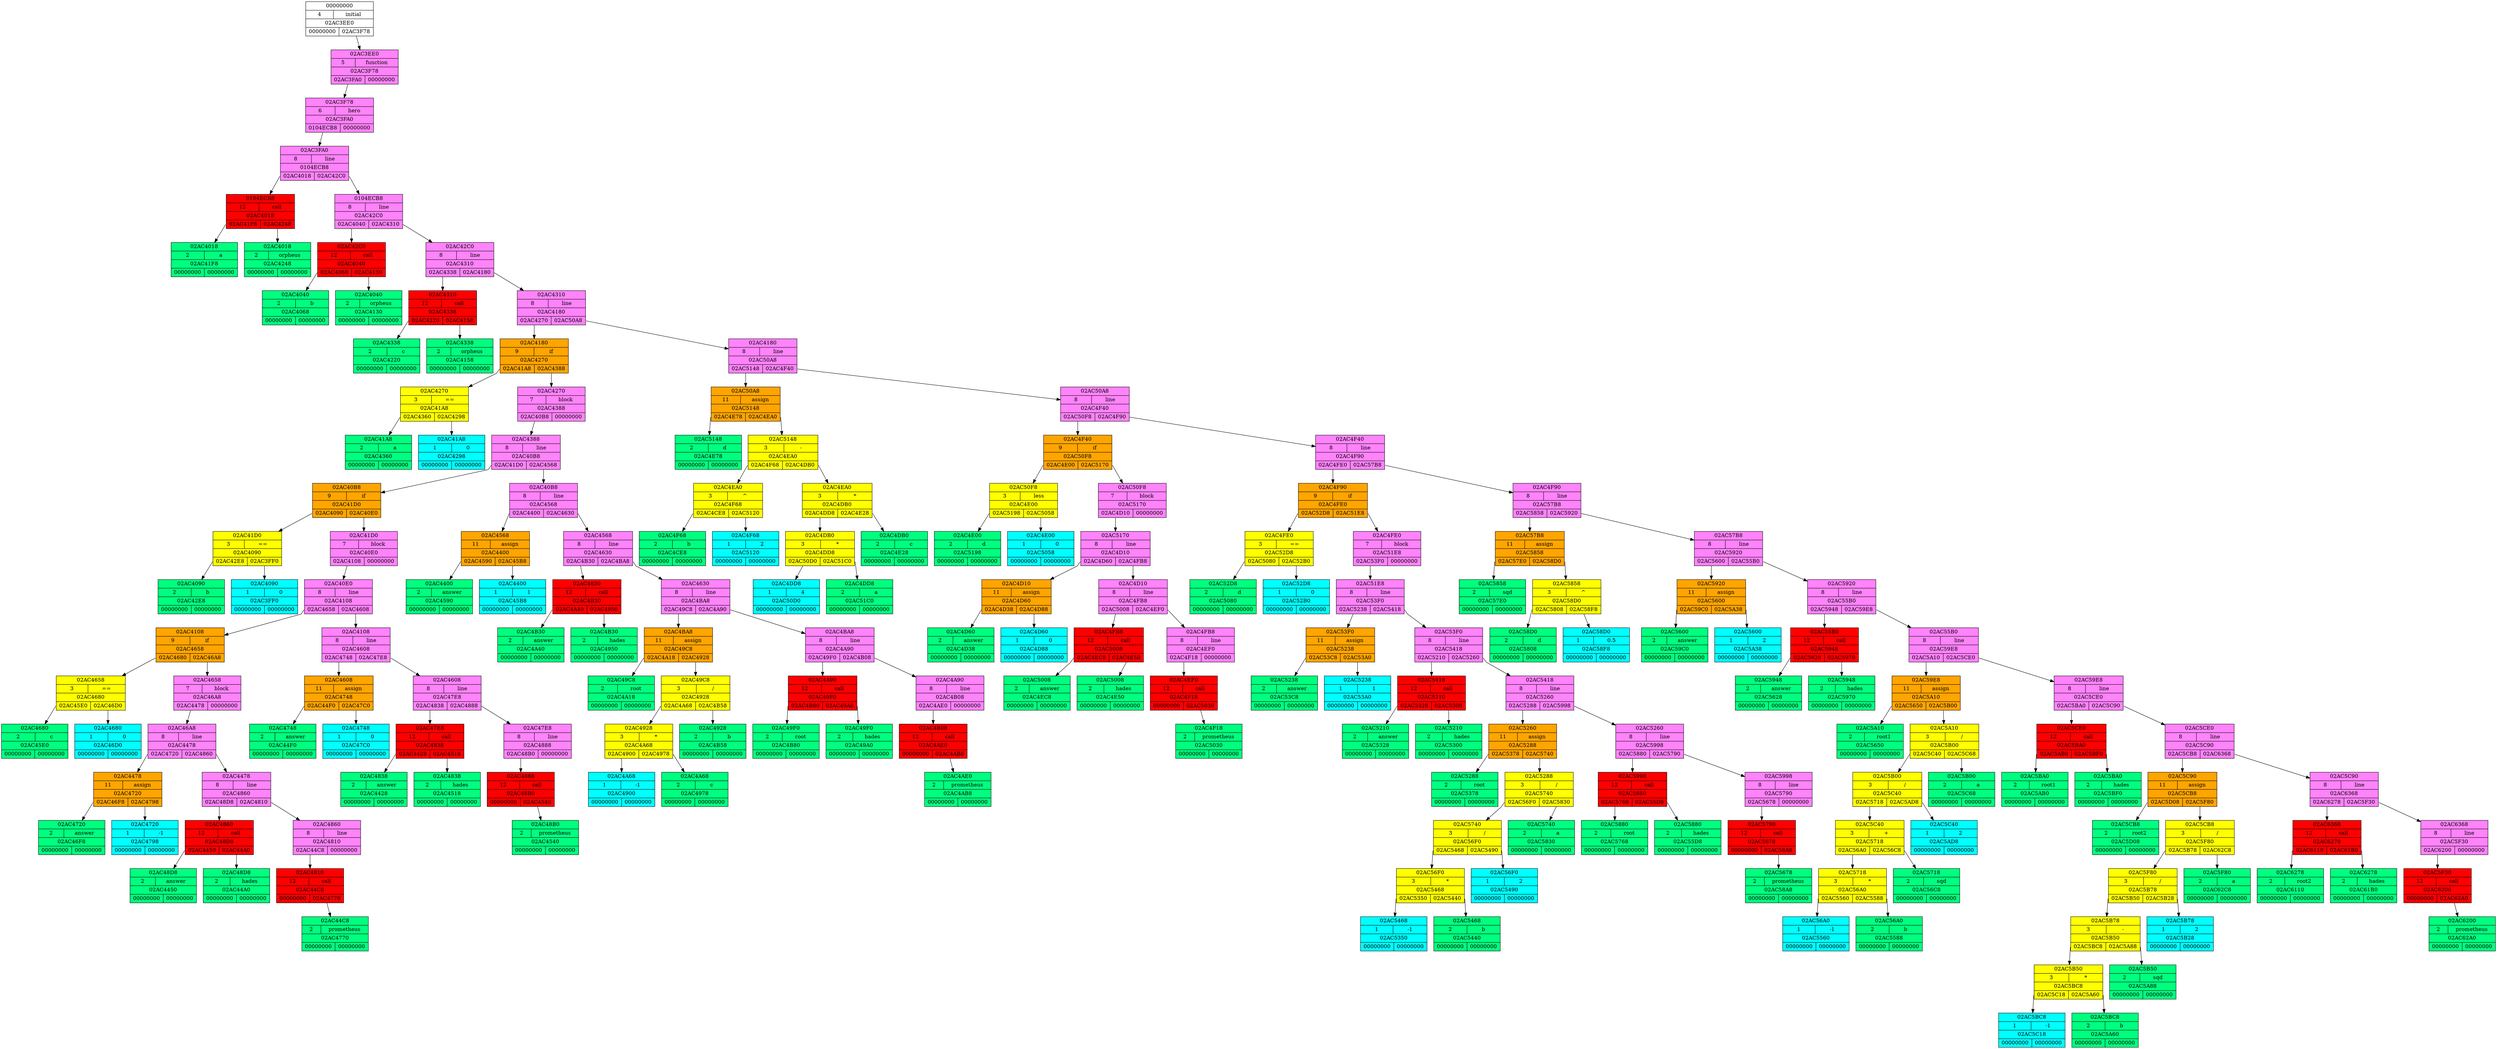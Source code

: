 digraph ge
{
 splines = "polyline";
44842720 [shape = record, style = filled, fillcolor = "white", label = "{00000000 | { 4 | initial }| 02AC3EE0 | {<l> 00000000 | <r> 02AC3F78 }} "];
l44842720[shape = none, label = ""];
 44842720:<l> -> l44842720[style = "invis"];
44842720:<r> -> 44842872 ;
44842872 [shape = record, style = filled, fillcolor = "orchid1", label = "{02AC3EE0 | { 5 | function }| 02AC3F78 | {<l> 02AC3FA0 | <r> 00000000 }} "];
r44842872[shape = none, label = ""];
 44842872:<r> -> r44842872[style = "invis"];
44842872:<l> -> 44842912 ;
44842912 [shape = record, style = filled, fillcolor = "orchid1", label = "{02AC3F78 | { 6 | hero }| 02AC3FA0 | {<l> 0104ECB8 | <r> 00000000 }} "];
r44842912[shape = none, label = ""];
 44842912:<r> -> r44842912[style = "invis"];
44842912:<l> -> 17099960 ;
17099960 [shape = record, style = filled, fillcolor = "orchid1", label = "{02AC3FA0 | { 8 | line }| 0104ECB8 | {<l> 02AC4018 | <r> 02AC42C0 }} "];
17099960:<l> -> 44843032 ;
17099960:<r> -> 44843712 ;
44843032 [shape = record, style = filled, fillcolor = "red", label = "{0104ECB8 | { 12 | call }| 02AC4018 | {<l> 02AC41F8 | <r> 02AC4248 }} "];
44843032:<l> -> 44843512 ;
44843032:<r> -> 44843592 ;
44843512 [shape = record, style = filled, fillcolor = "springgreen", label = "{02AC4018 | { 2 | a }| 02AC41F8 | {<l> 00000000 | <r> 00000000 }} "];
44843592 [shape = record, style = filled, fillcolor = "springgreen", label = "{02AC4018 | { 2 | orpheus }| 02AC4248 | {<l> 00000000 | <r> 00000000 }} "];
44843712 [shape = record, style = filled, fillcolor = "orchid1", label = "{0104ECB8 | { 8 | line }| 02AC42C0 | {<l> 02AC4040 | <r> 02AC4310 }} "];
44843712:<l> -> 44843072 ;
44843712:<r> -> 44843792 ;
44843072 [shape = record, style = filled, fillcolor = "red", label = "{02AC42C0 | { 12 | call }| 02AC4040 | {<l> 02AC4068 | <r> 02AC4130 }} "];
44843072:<l> -> 44843112 ;
44843072:<r> -> 44843312 ;
44843112 [shape = record, style = filled, fillcolor = "springgreen", label = "{02AC4040 | { 2 | b }| 02AC4068 | {<l> 00000000 | <r> 00000000 }} "];
44843312 [shape = record, style = filled, fillcolor = "springgreen", label = "{02AC4040 | { 2 | orpheus }| 02AC4130 | {<l> 00000000 | <r> 00000000 }} "];
44843792 [shape = record, style = filled, fillcolor = "orchid1", label = "{02AC42C0 | { 8 | line }| 02AC4310 | {<l> 02AC4338 | <r> 02AC4180 }} "];
44843792:<l> -> 44843832 ;
44843792:<r> -> 44843392 ;
44843832 [shape = record, style = filled, fillcolor = "red", label = "{02AC4310 | { 12 | call }| 02AC4338 | {<l> 02AC4220 | <r> 02AC4158 }} "];
44843832:<l> -> 44843552 ;
44843832:<r> -> 44843352 ;
44843552 [shape = record, style = filled, fillcolor = "springgreen", label = "{02AC4338 | { 2 | c }| 02AC4220 | {<l> 00000000 | <r> 00000000 }} "];
44843352 [shape = record, style = filled, fillcolor = "springgreen", label = "{02AC4338 | { 2 | orpheus }| 02AC4158 | {<l> 00000000 | <r> 00000000 }} "];
44843392 [shape = record, style = filled, fillcolor = "orchid1", label = "{02AC4310 | { 8 | line }| 02AC4180 | {<l> 02AC4270 | <r> 02AC50A8 }} "];
44843392:<l> -> 44843632 ;
44843392:<r> -> 44847272 ;
44843632 [shape = record, style = filled, fillcolor = "orange", label = "{02AC4180 | { 9 | if }| 02AC4270 | {<l> 02AC41A8 | <r> 02AC4388 }} "];
44843632:<l> -> 44843432 ;
44843632:<r> -> 44843912 ;
44843432 [shape = record, style = filled, fillcolor = "yellow", label = "{02AC4270 | { 3 | == }| 02AC41A8 | {<l> 02AC4360 | <r> 02AC4298 }} "];
44843432:<l> -> 44843872 ;
44843432:<r> -> 44843672 ;
44843872 [shape = record, style = filled, fillcolor = "springgreen", label = "{02AC41A8 | { 2 | a }| 02AC4360 | {<l> 00000000 | <r> 00000000 }} "];
44843672 [shape = record, style = filled, fillcolor = "cyan", label = "{02AC41A8 | { 1 | 0 }| 02AC4298 | {<l> 00000000 | <r> 00000000 }} "];
44843912 [shape = record, style = filled, fillcolor = "orchid1", label = "{02AC4270 | { 7 | block }| 02AC4388 | {<l> 02AC40B8 | <r> 00000000 }} "];
r44843912[shape = none, label = ""];
 44843912:<r> -> r44843912[style = "invis"];
44843912:<l> -> 44843192 ;
44843192 [shape = record, style = filled, fillcolor = "orchid1", label = "{02AC4388 | { 8 | line }| 02AC40B8 | {<l> 02AC41D0 | <r> 02AC4568 }} "];
44843192:<l> -> 44843472 ;
44843192:<r> -> 44844392 ;
44843472 [shape = record, style = filled, fillcolor = "orange", label = "{02AC40B8 | { 9 | if }| 02AC41D0 | {<l> 02AC4090 | <r> 02AC40E0 }} "];
44843472:<l> -> 44843152 ;
44843472:<r> -> 44843232 ;
44843152 [shape = record, style = filled, fillcolor = "yellow", label = "{02AC41D0 | { 3 | == }| 02AC4090 | {<l> 02AC42E8 | <r> 02AC3FF0 }} "];
44843152:<l> -> 44843752 ;
44843152:<r> -> 44842992 ;
44843752 [shape = record, style = filled, fillcolor = "springgreen", label = "{02AC4090 | { 2 | b }| 02AC42E8 | {<l> 00000000 | <r> 00000000 }} "];
44842992 [shape = record, style = filled, fillcolor = "cyan", label = "{02AC4090 | { 1 | 0 }| 02AC3FF0 | {<l> 00000000 | <r> 00000000 }} "];
44843232 [shape = record, style = filled, fillcolor = "orchid1", label = "{02AC41D0 | { 7 | block }| 02AC40E0 | {<l> 02AC4108 | <r> 00000000 }} "];
r44843232[shape = none, label = ""];
 44843232:<r> -> r44843232[style = "invis"];
44843232:<l> -> 44843272 ;
44843272 [shape = record, style = filled, fillcolor = "orchid1", label = "{02AC40E0 | { 8 | line }| 02AC4108 | {<l> 02AC4658 | <r> 02AC4608 }} "];
44843272:<l> -> 44844632 ;
44843272:<r> -> 44844552 ;
44844632 [shape = record, style = filled, fillcolor = "orange", label = "{02AC4108 | { 9 | if }| 02AC4658 | {<l> 02AC4680 | <r> 02AC46A8 }} "];
44844632:<l> -> 44844672 ;
44844632:<r> -> 44844712 ;
44844672 [shape = record, style = filled, fillcolor = "yellow", label = "{02AC4658 | { 3 | == }| 02AC4680 | {<l> 02AC45E0 | <r> 02AC46D0 }} "];
44844672:<l> -> 44844512 ;
44844672:<r> -> 44844752 ;
44844512 [shape = record, style = filled, fillcolor = "springgreen", label = "{02AC4680 | { 2 | c }| 02AC45E0 | {<l> 00000000 | <r> 00000000 }} "];
44844752 [shape = record, style = filled, fillcolor = "cyan", label = "{02AC4680 | { 1 | 0 }| 02AC46D0 | {<l> 00000000 | <r> 00000000 }} "];
44844712 [shape = record, style = filled, fillcolor = "orchid1", label = "{02AC4658 | { 7 | block }| 02AC46A8 | {<l> 02AC4478 | <r> 00000000 }} "];
r44844712[shape = none, label = ""];
 44844712:<r> -> r44844712[style = "invis"];
44844712:<l> -> 44844152 ;
44844152 [shape = record, style = filled, fillcolor = "orchid1", label = "{02AC46A8 | { 8 | line }| 02AC4478 | {<l> 02AC4720 | <r> 02AC4860 }} "];
44844152:<l> -> 44844832 ;
44844152:<r> -> 44845152 ;
44844832 [shape = record, style = filled, fillcolor = "orange", label = "{02AC4478 | { 11 | assign }| 02AC4720 | {<l> 02AC46F8 | <r> 02AC4798 }} "];
44844832:<l> -> 44844792 ;
44844832:<r> -> 44844952 ;
44844792 [shape = record, style = filled, fillcolor = "springgreen", label = "{02AC4720 | { 2 | answer }| 02AC46F8 | {<l> 00000000 | <r> 00000000 }} "];
44844952 [shape = record, style = filled, fillcolor = "cyan", label = "{02AC4720 | { 1 | -1 }| 02AC4798 | {<l> 00000000 | <r> 00000000 }} "];
44845152 [shape = record, style = filled, fillcolor = "orchid1", label = "{02AC4478 | { 8 | line }| 02AC4860 | {<l> 02AC48D8 | <r> 02AC4810 }} "];
44845152:<l> -> 44845272 ;
44845152:<r> -> 44845072 ;
44845272 [shape = record, style = filled, fillcolor = "red", label = "{02AC4860 | { 12 | call }| 02AC48D8 | {<l> 02AC4450 | <r> 02AC44A0 }} "];
44845272:<l> -> 44844112 ;
44845272:<r> -> 44844192 ;
44844112 [shape = record, style = filled, fillcolor = "springgreen", label = "{02AC48D8 | { 2 | answer }| 02AC4450 | {<l> 00000000 | <r> 00000000 }} "];
44844192 [shape = record, style = filled, fillcolor = "springgreen", label = "{02AC48D8 | { 2 | hades }| 02AC44A0 | {<l> 00000000 | <r> 00000000 }} "];
44845072 [shape = record, style = filled, fillcolor = "orchid1", label = "{02AC4860 | { 8 | line }| 02AC4810 | {<l> 02AC44C8 | <r> 00000000 }} "];
r44845072[shape = none, label = ""];
 44845072:<r> -> r44845072[style = "invis"];
44845072:<l> -> 44844232 ;
44844232 [shape = record, style = filled, fillcolor = "red", label = "{02AC4810 | { 12 | call }| 02AC44C8 | {<l> 00000000 | <r> 02AC4770 }} "];
l44844232[shape = none, label = ""];
 44844232:<l> -> l44844232[style = "invis"];
44844232:<r> -> 44844912 ;
44844912 [shape = record, style = filled, fillcolor = "springgreen", label = "{02AC44C8 | { 2 | prometheus }| 02AC4770 | {<l> 00000000 | <r> 00000000 }} "];
44844552 [shape = record, style = filled, fillcolor = "orchid1", label = "{02AC4108 | { 8 | line }| 02AC4608 | {<l> 02AC4748 | <r> 02AC47E8 }} "];
44844552:<l> -> 44844872 ;
44844552:<r> -> 44845032 ;
44844872 [shape = record, style = filled, fillcolor = "orange", label = "{02AC4608 | { 11 | assign }| 02AC4748 | {<l> 02AC44F0 | <r> 02AC47C0 }} "];
44844872:<l> -> 44844272 ;
44844872:<r> -> 44844992 ;
44844272 [shape = record, style = filled, fillcolor = "springgreen", label = "{02AC4748 | { 2 | answer }| 02AC44F0 | {<l> 00000000 | <r> 00000000 }} "];
44844992 [shape = record, style = filled, fillcolor = "cyan", label = "{02AC4748 | { 1 | 0 }| 02AC47C0 | {<l> 00000000 | <r> 00000000 }} "];
44845032 [shape = record, style = filled, fillcolor = "orchid1", label = "{02AC4608 | { 8 | line }| 02AC47E8 | {<l> 02AC4838 | <r> 02AC4888 }} "];
44845032:<l> -> 44845112 ;
44845032:<r> -> 44845192 ;
44845112 [shape = record, style = filled, fillcolor = "red", label = "{02AC47E8 | { 12 | call }| 02AC4838 | {<l> 02AC4428 | <r> 02AC4518 }} "];
44845112:<l> -> 44844072 ;
44845112:<r> -> 44844312 ;
44844072 [shape = record, style = filled, fillcolor = "springgreen", label = "{02AC4838 | { 2 | answer }| 02AC4428 | {<l> 00000000 | <r> 00000000 }} "];
44844312 [shape = record, style = filled, fillcolor = "springgreen", label = "{02AC4838 | { 2 | hades }| 02AC4518 | {<l> 00000000 | <r> 00000000 }} "];
44845192 [shape = record, style = filled, fillcolor = "orchid1", label = "{02AC47E8 | { 8 | line }| 02AC4888 | {<l> 02AC48B0 | <r> 00000000 }} "];
r44845192[shape = none, label = ""];
 44845192:<r> -> r44845192[style = "invis"];
44845192:<l> -> 44845232 ;
44845232 [shape = record, style = filled, fillcolor = "red", label = "{02AC4888 | { 12 | call }| 02AC48B0 | {<l> 00000000 | <r> 02AC4540 }} "];
l44845232[shape = none, label = ""];
 44845232:<l> -> l44845232[style = "invis"];
44845232:<r> -> 44844352 ;
44844352 [shape = record, style = filled, fillcolor = "springgreen", label = "{02AC48B0 | { 2 | prometheus }| 02AC4540 | {<l> 00000000 | <r> 00000000 }} "];
44844392 [shape = record, style = filled, fillcolor = "orchid1", label = "{02AC40B8 | { 8 | line }| 02AC4568 | {<l> 02AC4400 | <r> 02AC4630 }} "];
44844392:<l> -> 44844032 ;
44844392:<r> -> 44844592 ;
44844032 [shape = record, style = filled, fillcolor = "orange", label = "{02AC4568 | { 11 | assign }| 02AC4400 | {<l> 02AC4590 | <r> 02AC45B8 }} "];
44844032:<l> -> 44844432 ;
44844032:<r> -> 44844472 ;
44844432 [shape = record, style = filled, fillcolor = "springgreen", label = "{02AC4400 | { 2 | answer }| 02AC4590 | {<l> 00000000 | <r> 00000000 }} "];
44844472 [shape = record, style = filled, fillcolor = "cyan", label = "{02AC4400 | { 1 | 1 }| 02AC45B8 | {<l> 00000000 | <r> 00000000 }} "];
44844592 [shape = record, style = filled, fillcolor = "orchid1", label = "{02AC4568 | { 8 | line }| 02AC4630 | {<l> 02AC4B30 | <r> 02AC4BA8 }} "];
44844592:<l> -> 44845872 ;
44844592:<r> -> 44845992 ;
44845872 [shape = record, style = filled, fillcolor = "red", label = "{02AC4630 | { 12 | call }| 02AC4B30 | {<l> 02AC4A40 | <r> 02AC4950 }} "];
44845872:<l> -> 44845632 ;
44845872:<r> -> 44845392 ;
44845632 [shape = record, style = filled, fillcolor = "springgreen", label = "{02AC4B30 | { 2 | answer }| 02AC4A40 | {<l> 00000000 | <r> 00000000 }} "];
44845392 [shape = record, style = filled, fillcolor = "springgreen", label = "{02AC4B30 | { 2 | hades }| 02AC4950 | {<l> 00000000 | <r> 00000000 }} "];
44845992 [shape = record, style = filled, fillcolor = "orchid1", label = "{02AC4630 | { 8 | line }| 02AC4BA8 | {<l> 02AC49C8 | <r> 02AC4A90 }} "];
44845992:<l> -> 44845512 ;
44845992:<r> -> 44845712 ;
44845512 [shape = record, style = filled, fillcolor = "orange", label = "{02AC4BA8 | { 11 | assign }| 02AC49C8 | {<l> 02AC4A18 | <r> 02AC4928 }} "];
44845512:<l> -> 44845592 ;
44845512:<r> -> 44845352 ;
44845592 [shape = record, style = filled, fillcolor = "springgreen", label = "{02AC49C8 | { 2 | root }| 02AC4A18 | {<l> 00000000 | <r> 00000000 }} "];
44845352 [shape = record, style = filled, fillcolor = "yellow", label = "{02AC49C8 | { 3 | / }| 02AC4928 | {<l> 02AC4A68 | <r> 02AC4B58 }} "];
44845352:<l> -> 44845672 ;
44845352:<r> -> 44845912 ;
44845672 [shape = record, style = filled, fillcolor = "yellow", label = "{02AC4928 | { 3 | * }| 02AC4A68 | {<l> 02AC4900 | <r> 02AC4978 }} "];
44845672:<l> -> 44845312 ;
44845672:<r> -> 44845432 ;
44845312 [shape = record, style = filled, fillcolor = "cyan", label = "{02AC4A68 | { 1 | -1 }| 02AC4900 | {<l> 00000000 | <r> 00000000 }} "];
44845432 [shape = record, style = filled, fillcolor = "springgreen", label = "{02AC4A68 | { 2 | c }| 02AC4978 | {<l> 00000000 | <r> 00000000 }} "];
44845912 [shape = record, style = filled, fillcolor = "springgreen", label = "{02AC4928 | { 2 | b }| 02AC4B58 | {<l> 00000000 | <r> 00000000 }} "];
44845712 [shape = record, style = filled, fillcolor = "orchid1", label = "{02AC4BA8 | { 8 | line }| 02AC4A90 | {<l> 02AC49F0 | <r> 02AC4B08 }} "];
44845712:<l> -> 44845552 ;
44845712:<r> -> 44845832 ;
44845552 [shape = record, style = filled, fillcolor = "red", label = "{02AC4A90 | { 12 | call }| 02AC49F0 | {<l> 02AC4B80 | <r> 02AC49A0 }} "];
44845552:<l> -> 44845952 ;
44845552:<r> -> 44845472 ;
44845952 [shape = record, style = filled, fillcolor = "springgreen", label = "{02AC49F0 | { 2 | root }| 02AC4B80 | {<l> 00000000 | <r> 00000000 }} "];
44845472 [shape = record, style = filled, fillcolor = "springgreen", label = "{02AC49F0 | { 2 | hades }| 02AC49A0 | {<l> 00000000 | <r> 00000000 }} "];
44845832 [shape = record, style = filled, fillcolor = "orchid1", label = "{02AC4A90 | { 8 | line }| 02AC4B08 | {<l> 02AC4AE0 | <r> 00000000 }} "];
r44845832[shape = none, label = ""];
 44845832:<r> -> r44845832[style = "invis"];
44845832:<l> -> 44845792 ;
44845792 [shape = record, style = filled, fillcolor = "red", label = "{02AC4B08 | { 12 | call }| 02AC4AE0 | {<l> 00000000 | <r> 02AC4AB8 }} "];
l44845792[shape = none, label = ""];
 44845792:<l> -> l44845792[style = "invis"];
44845792:<r> -> 44845752 ;
44845752 [shape = record, style = filled, fillcolor = "springgreen", label = "{02AC4AE0 | { 2 | prometheus }| 02AC4AB8 | {<l> 00000000 | <r> 00000000 }} "];
44847272 [shape = record, style = filled, fillcolor = "orchid1", label = "{02AC4180 | { 8 | line }| 02AC50A8 | {<l> 02AC5148 | <r> 02AC4F40 }} "];
44847272:<l> -> 44847432 ;
44847272:<r> -> 44846912 ;
44847432 [shape = record, style = filled, fillcolor = "orange", label = "{02AC50A8 | { 11 | assign }| 02AC5148 | {<l> 02AC4E78 | <r> 02AC4EA0 }} "];
44847432:<l> -> 44846712 ;
44847432:<r> -> 44846752 ;
44846712 [shape = record, style = filled, fillcolor = "springgreen", label = "{02AC5148 | { 2 | d }| 02AC4E78 | {<l> 00000000 | <r> 00000000 }} "];
44846752 [shape = record, style = filled, fillcolor = "yellow", label = "{02AC5148 | { 3 | - }| 02AC4EA0 | {<l> 02AC4F68 | <r> 02AC4DB0 }} "];
44846752:<l> -> 44846952 ;
44846752:<r> -> 44846512 ;
44846952 [shape = record, style = filled, fillcolor = "yellow", label = "{02AC4EA0 | { 3 | ^ }| 02AC4F68 | {<l> 02AC4CE8 | <r> 02AC5120 }} "];
44846952:<l> -> 44846312 ;
44846952:<r> -> 44847392 ;
44846312 [shape = record, style = filled, fillcolor = "springgreen", label = "{02AC4F68 | { 2 | b }| 02AC4CE8 | {<l> 00000000 | <r> 00000000 }} "];
44847392 [shape = record, style = filled, fillcolor = "cyan", label = "{02AC4F68 | { 1 | 2 }| 02AC5120 | {<l> 00000000 | <r> 00000000 }} "];
44846512 [shape = record, style = filled, fillcolor = "yellow", label = "{02AC4EA0 | { 3 | * }| 02AC4DB0 | {<l> 02AC4DD8 | <r> 02AC4E28 }} "];
44846512:<l> -> 44846552 ;
44846512:<r> -> 44846632 ;
44846552 [shape = record, style = filled, fillcolor = "yellow", label = "{02AC4DB0 | { 3 | * }| 02AC4DD8 | {<l> 02AC50D0 | <r> 02AC51C0 }} "];
44846552:<l> -> 44847312 ;
44846552:<r> -> 44847552 ;
44847312 [shape = record, style = filled, fillcolor = "cyan", label = "{02AC4DD8 | { 1 | 4 }| 02AC50D0 | {<l> 00000000 | <r> 00000000 }} "];
44847552 [shape = record, style = filled, fillcolor = "springgreen", label = "{02AC4DD8 | { 2 | a }| 02AC51C0 | {<l> 00000000 | <r> 00000000 }} "];
44846632 [shape = record, style = filled, fillcolor = "springgreen", label = "{02AC4DB0 | { 2 | c }| 02AC4E28 | {<l> 00000000 | <r> 00000000 }} "];
44846912 [shape = record, style = filled, fillcolor = "orchid1", label = "{02AC50A8 | { 8 | line }| 02AC4F40 | {<l> 02AC50F8 | <r> 02AC4F90 }} "];
44846912:<l> -> 44847352 ;
44846912:<r> -> 44846992 ;
44847352 [shape = record, style = filled, fillcolor = "orange", label = "{02AC4F40 | { 9 | if }| 02AC50F8 | {<l> 02AC4E00 | <r> 02AC5170 }} "];
44847352:<l> -> 44846592 ;
44847352:<r> -> 44847472 ;
44846592 [shape = record, style = filled, fillcolor = "yellow", label = "{02AC50F8 | { 3 | less }| 02AC4E00 | {<l> 02AC5198 | <r> 02AC5058 }} "];
44846592:<l> -> 44847512 ;
44846592:<r> -> 44847192 ;
44847512 [shape = record, style = filled, fillcolor = "springgreen", label = "{02AC4E00 | { 2 | d }| 02AC5198 | {<l> 00000000 | <r> 00000000 }} "];
44847192 [shape = record, style = filled, fillcolor = "cyan", label = "{02AC4E00 | { 1 | 0 }| 02AC5058 | {<l> 00000000 | <r> 00000000 }} "];
44847472 [shape = record, style = filled, fillcolor = "orchid1", label = "{02AC50F8 | { 7 | block }| 02AC5170 | {<l> 02AC4D10 | <r> 00000000 }} "];
r44847472[shape = none, label = ""];
 44847472:<r> -> r44847472[style = "invis"];
44847472:<l> -> 44846352 ;
44846352 [shape = record, style = filled, fillcolor = "orchid1", label = "{02AC5170 | { 8 | line }| 02AC4D10 | {<l> 02AC4D60 | <r> 02AC4FB8 }} "];
44846352:<l> -> 44846432 ;
44846352:<r> -> 44847032 ;
44846432 [shape = record, style = filled, fillcolor = "orange", label = "{02AC4D10 | { 11 | assign }| 02AC4D60 | {<l> 02AC4D38 | <r> 02AC4D88 }} "];
44846432:<l> -> 44846392 ;
44846432:<r> -> 44846472 ;
44846392 [shape = record, style = filled, fillcolor = "springgreen", label = "{02AC4D60 | { 2 | answer }| 02AC4D38 | {<l> 00000000 | <r> 00000000 }} "];
44846472 [shape = record, style = filled, fillcolor = "cyan", label = "{02AC4D60 | { 1 | 0 }| 02AC4D88 | {<l> 00000000 | <r> 00000000 }} "];
44847032 [shape = record, style = filled, fillcolor = "orchid1", label = "{02AC4D10 | { 8 | line }| 02AC4FB8 | {<l> 02AC5008 | <r> 02AC4EF0 }} "];
44847032:<l> -> 44847112 ;
44847032:<r> -> 44846832 ;
44847112 [shape = record, style = filled, fillcolor = "red", label = "{02AC4FB8 | { 12 | call }| 02AC5008 | {<l> 02AC4EC8 | <r> 02AC4E50 }} "];
44847112:<l> -> 44846792 ;
44847112:<r> -> 44846672 ;
44846792 [shape = record, style = filled, fillcolor = "springgreen", label = "{02AC5008 | { 2 | answer }| 02AC4EC8 | {<l> 00000000 | <r> 00000000 }} "];
44846672 [shape = record, style = filled, fillcolor = "springgreen", label = "{02AC5008 | { 2 | hades }| 02AC4E50 | {<l> 00000000 | <r> 00000000 }} "];
44846832 [shape = record, style = filled, fillcolor = "orchid1", label = "{02AC4FB8 | { 8 | line }| 02AC4EF0 | {<l> 02AC4F18 | <r> 00000000 }} "];
r44846832[shape = none, label = ""];
 44846832:<r> -> r44846832[style = "invis"];
44846832:<l> -> 44846872 ;
44846872 [shape = record, style = filled, fillcolor = "red", label = "{02AC4EF0 | { 12 | call }| 02AC4F18 | {<l> 00000000 | <r> 02AC5030 }} "];
l44846872[shape = none, label = ""];
 44846872:<l> -> l44846872[style = "invis"];
44846872:<r> -> 44847152 ;
44847152 [shape = record, style = filled, fillcolor = "springgreen", label = "{02AC4F18 | { 2 | prometheus }| 02AC5030 | {<l> 00000000 | <r> 00000000 }} "];
44846992 [shape = record, style = filled, fillcolor = "orchid1", label = "{02AC4F40 | { 8 | line }| 02AC4F90 | {<l> 02AC4FE0 | <r> 02AC57B8 }} "];
44846992:<l> -> 44847072 ;
44846992:<r> -> 44849080 ;
44847072 [shape = record, style = filled, fillcolor = "orange", label = "{02AC4F90 | { 9 | if }| 02AC4FE0 | {<l> 02AC52D8 | <r> 02AC51E8 }} "];
44847072:<l> -> 44847832 ;
44847072:<r> -> 44847592 ;
44847832 [shape = record, style = filled, fillcolor = "yellow", label = "{02AC4FE0 | { 3 | == }| 02AC52D8 | {<l> 02AC5080 | <r> 02AC52B0 }} "];
44847832:<l> -> 44847232 ;
44847832:<r> -> 44847792 ;
44847232 [shape = record, style = filled, fillcolor = "springgreen", label = "{02AC52D8 | { 2 | d }| 02AC5080 | {<l> 00000000 | <r> 00000000 }} "];
44847792 [shape = record, style = filled, fillcolor = "cyan", label = "{02AC52D8 | { 1 | 0 }| 02AC52B0 | {<l> 00000000 | <r> 00000000 }} "];
44847592 [shape = record, style = filled, fillcolor = "orchid1", label = "{02AC4FE0 | { 7 | block }| 02AC51E8 | {<l> 02AC53F0 | <r> 00000000 }} "];
r44847592[shape = none, label = ""];
 44847592:<r> -> r44847592[style = "invis"];
44847592:<l> -> 44848112 ;
44848112 [shape = record, style = filled, fillcolor = "orchid1", label = "{02AC51E8 | { 8 | line }| 02AC53F0 | {<l> 02AC5238 | <r> 02AC5418 }} "];
44848112:<l> -> 44847672 ;
44848112:<r> -> 44848152 ;
44847672 [shape = record, style = filled, fillcolor = "orange", label = "{02AC53F0 | { 11 | assign }| 02AC5238 | {<l> 02AC53C8 | <r> 02AC53A0 }} "];
44847672:<l> -> 44848072 ;
44847672:<r> -> 44848032 ;
44848072 [shape = record, style = filled, fillcolor = "springgreen", label = "{02AC5238 | { 2 | answer }| 02AC53C8 | {<l> 00000000 | <r> 00000000 }} "];
44848032 [shape = record, style = filled, fillcolor = "cyan", label = "{02AC5238 | { 1 | 1 }| 02AC53A0 | {<l> 00000000 | <r> 00000000 }} "];
44848152 [shape = record, style = filled, fillcolor = "orchid1", label = "{02AC53F0 | { 8 | line }| 02AC5418 | {<l> 02AC5210 | <r> 02AC5260 }} "];
44848152:<l> -> 44847632 ;
44848152:<r> -> 44847712 ;
44847632 [shape = record, style = filled, fillcolor = "red", label = "{02AC5418 | { 12 | call }| 02AC5210 | {<l> 02AC5328 | <r> 02AC5300 }} "];
44847632:<l> -> 44847912 ;
44847632:<r> -> 44847872 ;
44847912 [shape = record, style = filled, fillcolor = "springgreen", label = "{02AC5210 | { 2 | answer }| 02AC5328 | {<l> 00000000 | <r> 00000000 }} "];
44847872 [shape = record, style = filled, fillcolor = "springgreen", label = "{02AC5210 | { 2 | hades }| 02AC5300 | {<l> 00000000 | <r> 00000000 }} "];
44847712 [shape = record, style = filled, fillcolor = "orchid1", label = "{02AC5418 | { 8 | line }| 02AC5260 | {<l> 02AC5288 | <r> 02AC5998 }} "];
44847712:<l> -> 44847752 ;
44847712:<r> -> 44849560 ;
44847752 [shape = record, style = filled, fillcolor = "orange", label = "{02AC5260 | { 11 | assign }| 02AC5288 | {<l> 02AC5378 | <r> 02AC5740 }} "];
44847752:<l> -> 44847992 ;
44847752:<r> -> 44848960 ;
44847992 [shape = record, style = filled, fillcolor = "springgreen", label = "{02AC5288 | { 2 | root }| 02AC5378 | {<l> 00000000 | <r> 00000000 }} "];
44848960 [shape = record, style = filled, fillcolor = "yellow", label = "{02AC5288 | { 3 | / }| 02AC5740 | {<l> 02AC56F0 | <r> 02AC5830 }} "];
44848960:<l> -> 44848880 ;
44848960:<r> -> 44849200 ;
44848880 [shape = record, style = filled, fillcolor = "yellow", label = "{02AC5740 | { 3 | / }| 02AC56F0 | {<l> 02AC5468 | <r> 02AC5490 }} "];
44848880:<l> -> 44848232 ;
44848880:<r> -> 44848272 ;
44848232 [shape = record, style = filled, fillcolor = "yellow", label = "{02AC56F0 | { 3 | * }| 02AC5468 | {<l> 02AC5350 | <r> 02AC5440 }} "];
44848232:<l> -> 44847952 ;
44848232:<r> -> 44848192 ;
44847952 [shape = record, style = filled, fillcolor = "cyan", label = "{02AC5468 | { 1 | -1 }| 02AC5350 | {<l> 00000000 | <r> 00000000 }} "];
44848192 [shape = record, style = filled, fillcolor = "springgreen", label = "{02AC5468 | { 2 | b }| 02AC5440 | {<l> 00000000 | <r> 00000000 }} "];
44848272 [shape = record, style = filled, fillcolor = "cyan", label = "{02AC56F0 | { 1 | 2 }| 02AC5490 | {<l> 00000000 | <r> 00000000 }} "];
44849200 [shape = record, style = filled, fillcolor = "springgreen", label = "{02AC5740 | { 2 | a }| 02AC5830 | {<l> 00000000 | <r> 00000000 }} "];
44849560 [shape = record, style = filled, fillcolor = "orchid1", label = "{02AC5260 | { 8 | line }| 02AC5998 | {<l> 02AC5880 | <r> 02AC5790 }} "];
44849560:<l> -> 44849280 ;
44849560:<r> -> 44849040 ;
44849280 [shape = record, style = filled, fillcolor = "red", label = "{02AC5998 | { 12 | call }| 02AC5880 | {<l> 02AC5768 | <r> 02AC55D8 }} "];
44849280:<l> -> 44849000 ;
44849280:<r> -> 44848600 ;
44849000 [shape = record, style = filled, fillcolor = "springgreen", label = "{02AC5880 | { 2 | root }| 02AC5768 | {<l> 00000000 | <r> 00000000 }} "];
44848600 [shape = record, style = filled, fillcolor = "springgreen", label = "{02AC5880 | { 2 | hades }| 02AC55D8 | {<l> 00000000 | <r> 00000000 }} "];
44849040 [shape = record, style = filled, fillcolor = "orchid1", label = "{02AC5998 | { 8 | line }| 02AC5790 | {<l> 02AC5678 | <r> 00000000 }} "];
r44849040[shape = none, label = ""];
 44849040:<r> -> r44849040[style = "invis"];
44849040:<l> -> 44848760 ;
44848760 [shape = record, style = filled, fillcolor = "red", label = "{02AC5790 | { 12 | call }| 02AC5678 | {<l> 00000000 | <r> 02AC58A8 }} "];
l44848760[shape = none, label = ""];
 44848760:<l> -> l44848760[style = "invis"];
44848760:<r> -> 44849320 ;
44849320 [shape = record, style = filled, fillcolor = "springgreen", label = "{02AC5678 | { 2 | prometheus }| 02AC58A8 | {<l> 00000000 | <r> 00000000 }} "];
44849080 [shape = record, style = filled, fillcolor = "orchid1", label = "{02AC4F90 | { 8 | line }| 02AC57B8 | {<l> 02AC5858 | <r> 02AC5920 }} "];
44849080:<l> -> 44849240 ;
44849080:<r> -> 44849440 ;
44849240 [shape = record, style = filled, fillcolor = "orange", label = "{02AC57B8 | { 11 | assign }| 02AC5858 | {<l> 02AC57E0 | <r> 02AC58D0 }} "];
44849240:<l> -> 44849120 ;
44849240:<r> -> 44849360 ;
44849120 [shape = record, style = filled, fillcolor = "springgreen", label = "{02AC5858 | { 2 | sqd }| 02AC57E0 | {<l> 00000000 | <r> 00000000 }} "];
44849360 [shape = record, style = filled, fillcolor = "yellow", label = "{02AC5858 | { 3 | ^ }| 02AC58D0 | {<l> 02AC5808 | <r> 02AC58F8 }} "];
44849360:<l> -> 44849160 ;
44849360:<r> -> 44849400 ;
44849160 [shape = record, style = filled, fillcolor = "springgreen", label = "{02AC58D0 | { 2 | d }| 02AC5808 | {<l> 00000000 | <r> 00000000 }} "];
44849400 [shape = record, style = filled, fillcolor = "cyan", label = "{02AC58D0 | { 1 | 0.5 }| 02AC58F8 | {<l> 00000000 | <r> 00000000 }} "];
44849440 [shape = record, style = filled, fillcolor = "orchid1", label = "{02AC57B8 | { 8 | line }| 02AC5920 | {<l> 02AC5600 | <r> 02AC55B0 }} "];
44849440:<l> -> 44848640 ;
44849440:<r> -> 44848560 ;
44848640 [shape = record, style = filled, fillcolor = "orange", label = "{02AC5920 | { 11 | assign }| 02AC5600 | {<l> 02AC59C0 | <r> 02AC5A38 }} "];
44848640:<l> -> 44849600 ;
44848640:<r> -> 44849720 ;
44849600 [shape = record, style = filled, fillcolor = "springgreen", label = "{02AC5600 | { 2 | answer }| 02AC59C0 | {<l> 00000000 | <r> 00000000 }} "];
44849720 [shape = record, style = filled, fillcolor = "cyan", label = "{02AC5600 | { 1 | 2 }| 02AC5A38 | {<l> 00000000 | <r> 00000000 }} "];
44848560 [shape = record, style = filled, fillcolor = "orchid1", label = "{02AC5920 | { 8 | line }| 02AC55B0 | {<l> 02AC5948 | <r> 02AC59E8 }} "];
44848560:<l> -> 44849480 ;
44848560:<r> -> 44849640 ;
44849480 [shape = record, style = filled, fillcolor = "red", label = "{02AC55B0 | { 12 | call }| 02AC5948 | {<l> 02AC5628 | <r> 02AC5970 }} "];
44849480:<l> -> 44848680 ;
44849480:<r> -> 44849520 ;
44848680 [shape = record, style = filled, fillcolor = "springgreen", label = "{02AC5948 | { 2 | answer }| 02AC5628 | {<l> 00000000 | <r> 00000000 }} "];
44849520 [shape = record, style = filled, fillcolor = "springgreen", label = "{02AC5948 | { 2 | hades }| 02AC5970 | {<l> 00000000 | <r> 00000000 }} "];
44849640 [shape = record, style = filled, fillcolor = "orchid1", label = "{02AC55B0 | { 8 | line }| 02AC59E8 | {<l> 02AC5A10 | <r> 02AC5CE0 }} "];
44849640:<l> -> 44849680 ;
44849640:<r> -> 44850400 ;
44849680 [shape = record, style = filled, fillcolor = "orange", label = "{02AC59E8 | { 11 | assign }| 02AC5A10 | {<l> 02AC5650 | <r> 02AC5B00 }} "];
44849680:<l> -> 44848720 ;
44849680:<r> -> 44849920 ;
44848720 [shape = record, style = filled, fillcolor = "springgreen", label = "{02AC5A10 | { 2 | root1 }| 02AC5650 | {<l> 00000000 | <r> 00000000 }} "];
44849920 [shape = record, style = filled, fillcolor = "yellow", label = "{02AC5A10 | { 3 | / }| 02AC5B00 | {<l> 02AC5C40 | <r> 02AC5C68 }} "];
44849920:<l> -> 44850240 ;
44849920:<r> -> 44850280 ;
44850240 [shape = record, style = filled, fillcolor = "yellow", label = "{02AC5B00 | { 3 | / }| 02AC5C40 | {<l> 02AC5718 | <r> 02AC5AD8 }} "];
44850240:<l> -> 44848920 ;
44850240:<r> -> 44849880 ;
44848920 [shape = record, style = filled, fillcolor = "yellow", label = "{02AC5C40 | { 3 | + }| 02AC5718 | {<l> 02AC56A0 | <r> 02AC56C8 }} "];
44848920:<l> -> 44848800 ;
44848920:<r> -> 44848840 ;
44848800 [shape = record, style = filled, fillcolor = "yellow", label = "{02AC5718 | { 3 | * }| 02AC56A0 | {<l> 02AC5560 | <r> 02AC5588 }} "];
44848800:<l> -> 44848480 ;
44848800:<r> -> 44848520 ;
44848480 [shape = record, style = filled, fillcolor = "cyan", label = "{02AC56A0 | { 1 | -1 }| 02AC5560 | {<l> 00000000 | <r> 00000000 }} "];
44848520 [shape = record, style = filled, fillcolor = "springgreen", label = "{02AC56A0 | { 2 | b }| 02AC5588 | {<l> 00000000 | <r> 00000000 }} "];
44848840 [shape = record, style = filled, fillcolor = "springgreen", label = "{02AC5718 | { 2 | sqd }| 02AC56C8 | {<l> 00000000 | <r> 00000000 }} "];
44849880 [shape = record, style = filled, fillcolor = "cyan", label = "{02AC5C40 | { 1 | 2 }| 02AC5AD8 | {<l> 00000000 | <r> 00000000 }} "];
44850280 [shape = record, style = filled, fillcolor = "springgreen", label = "{02AC5B00 | { 2 | a }| 02AC5C68 | {<l> 00000000 | <r> 00000000 }} "];
44850400 [shape = record, style = filled, fillcolor = "orchid1", label = "{02AC59E8 | { 8 | line }| 02AC5CE0 | {<l> 02AC5BA0 | <r> 02AC5C90 }} "];
44850400:<l> -> 44850080 ;
44850400:<r> -> 44850320 ;
44850080 [shape = record, style = filled, fillcolor = "red", label = "{02AC5CE0 | { 12 | call }| 02AC5BA0 | {<l> 02AC5AB0 | <r> 02AC5BF0 }} "];
44850080:<l> -> 44849840 ;
44850080:<r> -> 44850160 ;
44849840 [shape = record, style = filled, fillcolor = "springgreen", label = "{02AC5BA0 | { 2 | root1 }| 02AC5AB0 | {<l> 00000000 | <r> 00000000 }} "];
44850160 [shape = record, style = filled, fillcolor = "springgreen", label = "{02AC5BA0 | { 2 | hades }| 02AC5BF0 | {<l> 00000000 | <r> 00000000 }} "];
44850320 [shape = record, style = filled, fillcolor = "orchid1", label = "{02AC5CE0 | { 8 | line }| 02AC5C90 | {<l> 02AC5CB8 | <r> 02AC6368 }} "];
44850320:<l> -> 44850360 ;
44850320:<r> -> 44852072 ;
44850360 [shape = record, style = filled, fillcolor = "orange", label = "{02AC5C90 | { 11 | assign }| 02AC5CB8 | {<l> 02AC5D08 | <r> 02AC5F80 }} "];
44850360:<l> -> 44850440 ;
44850360:<r> -> 44851072 ;
44850440 [shape = record, style = filled, fillcolor = "springgreen", label = "{02AC5CB8 | { 2 | root2 }| 02AC5D08 | {<l> 00000000 | <r> 00000000 }} "];
44851072 [shape = record, style = filled, fillcolor = "yellow", label = "{02AC5CB8 | { 3 | / }| 02AC5F80 | {<l> 02AC5B78 | <r> 02AC62C8 }} "];
44851072:<l> -> 44850040 ;
44851072:<r> -> 44851912 ;
44850040 [shape = record, style = filled, fillcolor = "yellow", label = "{02AC5F80 | { 3 | / }| 02AC5B78 | {<l> 02AC5B50 | <r> 02AC5B28 }} "];
44850040:<l> -> 44850000 ;
44850040:<r> -> 44849960 ;
44850000 [shape = record, style = filled, fillcolor = "yellow", label = "{02AC5B78 | { 3 | - }| 02AC5B50 | {<l> 02AC5BC8 | <r> 02AC5A88 }} "];
44850000:<l> -> 44850120 ;
44850000:<r> -> 44849800 ;
44850120 [shape = record, style = filled, fillcolor = "yellow", label = "{02AC5B50 | { 3 | * }| 02AC5BC8 | {<l> 02AC5C18 | <r> 02AC5A60 }} "];
44850120:<l> -> 44850200 ;
44850120:<r> -> 44849760 ;
44850200 [shape = record, style = filled, fillcolor = "cyan", label = "{02AC5BC8 | { 1 | -1 }| 02AC5C18 | {<l> 00000000 | <r> 00000000 }} "];
44849760 [shape = record, style = filled, fillcolor = "springgreen", label = "{02AC5BC8 | { 2 | b }| 02AC5A60 | {<l> 00000000 | <r> 00000000 }} "];
44849800 [shape = record, style = filled, fillcolor = "springgreen", label = "{02AC5B50 | { 2 | sqd }| 02AC5A88 | {<l> 00000000 | <r> 00000000 }} "];
44849960 [shape = record, style = filled, fillcolor = "cyan", label = "{02AC5B78 | { 1 | 2 }| 02AC5B28 | {<l> 00000000 | <r> 00000000 }} "];
44851912 [shape = record, style = filled, fillcolor = "springgreen", label = "{02AC5F80 | { 2 | a }| 02AC62C8 | {<l> 00000000 | <r> 00000000 }} "];
44852072 [shape = record, style = filled, fillcolor = "orchid1", label = "{02AC5C90 | { 8 | line }| 02AC6368 | {<l> 02AC6278 | <r> 02AC5F30 }} "];
44852072:<l> -> 44851832 ;
44852072:<r> -> 44850992 ;
44851832 [shape = record, style = filled, fillcolor = "red", label = "{02AC6368 | { 12 | call }| 02AC6278 | {<l> 02AC6110 | <r> 02AC61B0 }} "];
44851832:<l> -> 44851472 ;
44851832:<r> -> 44851632 ;
44851472 [shape = record, style = filled, fillcolor = "springgreen", label = "{02AC6278 | { 2 | root2 }| 02AC6110 | {<l> 00000000 | <r> 00000000 }} "];
44851632 [shape = record, style = filled, fillcolor = "springgreen", label = "{02AC6278 | { 2 | hades }| 02AC61B0 | {<l> 00000000 | <r> 00000000 }} "];
44850992 [shape = record, style = filled, fillcolor = "orchid1", label = "{02AC6368 | { 8 | line }| 02AC5F30 | {<l> 02AC6200 | <r> 00000000 }} "];
r44850992[shape = none, label = ""];
 44850992:<r> -> r44850992[style = "invis"];
44850992:<l> -> 44851712 ;
44851712 [shape = record, style = filled, fillcolor = "red", label = "{02AC5F30 | { 12 | call }| 02AC6200 | {<l> 00000000 | <r> 02AC62A0 }} "];
l44851712[shape = none, label = ""];
 44851712:<l> -> l44851712[style = "invis"];
44851712:<r> -> 44851872 ;
44851872 [shape = record, style = filled, fillcolor = "springgreen", label = "{02AC6200 | { 2 | prometheus }| 02AC62A0 | {<l> 00000000 | <r> 00000000 }} "];
}
